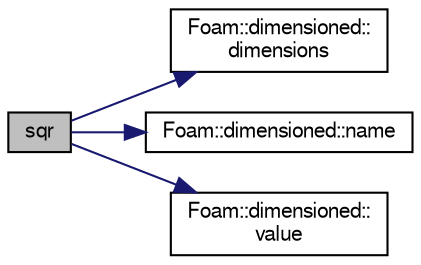 digraph "sqr"
{
  bgcolor="transparent";
  edge [fontname="FreeSans",fontsize="10",labelfontname="FreeSans",labelfontsize="10"];
  node [fontname="FreeSans",fontsize="10",shape=record];
  rankdir="LR";
  Node39907 [label="sqr",height=0.2,width=0.4,color="black", fillcolor="grey75", style="filled", fontcolor="black"];
  Node39907 -> Node39908 [color="midnightblue",fontsize="10",style="solid",fontname="FreeSans"];
  Node39908 [label="Foam::dimensioned::\ldimensions",height=0.2,width=0.4,color="black",URL="$a26366.html#a512673c2674ca2d38885f1bb5f6994fb",tooltip="Return const reference to dimensions. "];
  Node39907 -> Node39909 [color="midnightblue",fontsize="10",style="solid",fontname="FreeSans"];
  Node39909 [label="Foam::dimensioned::name",height=0.2,width=0.4,color="black",URL="$a26366.html#ade4113569ef0db70665fded275a5e38e",tooltip="Return const reference to name. "];
  Node39907 -> Node39910 [color="midnightblue",fontsize="10",style="solid",fontname="FreeSans"];
  Node39910 [label="Foam::dimensioned::\lvalue",height=0.2,width=0.4,color="black",URL="$a26366.html#a7948200a26c85fc3a83ffa510a91d668",tooltip="Return const reference to value. "];
}
